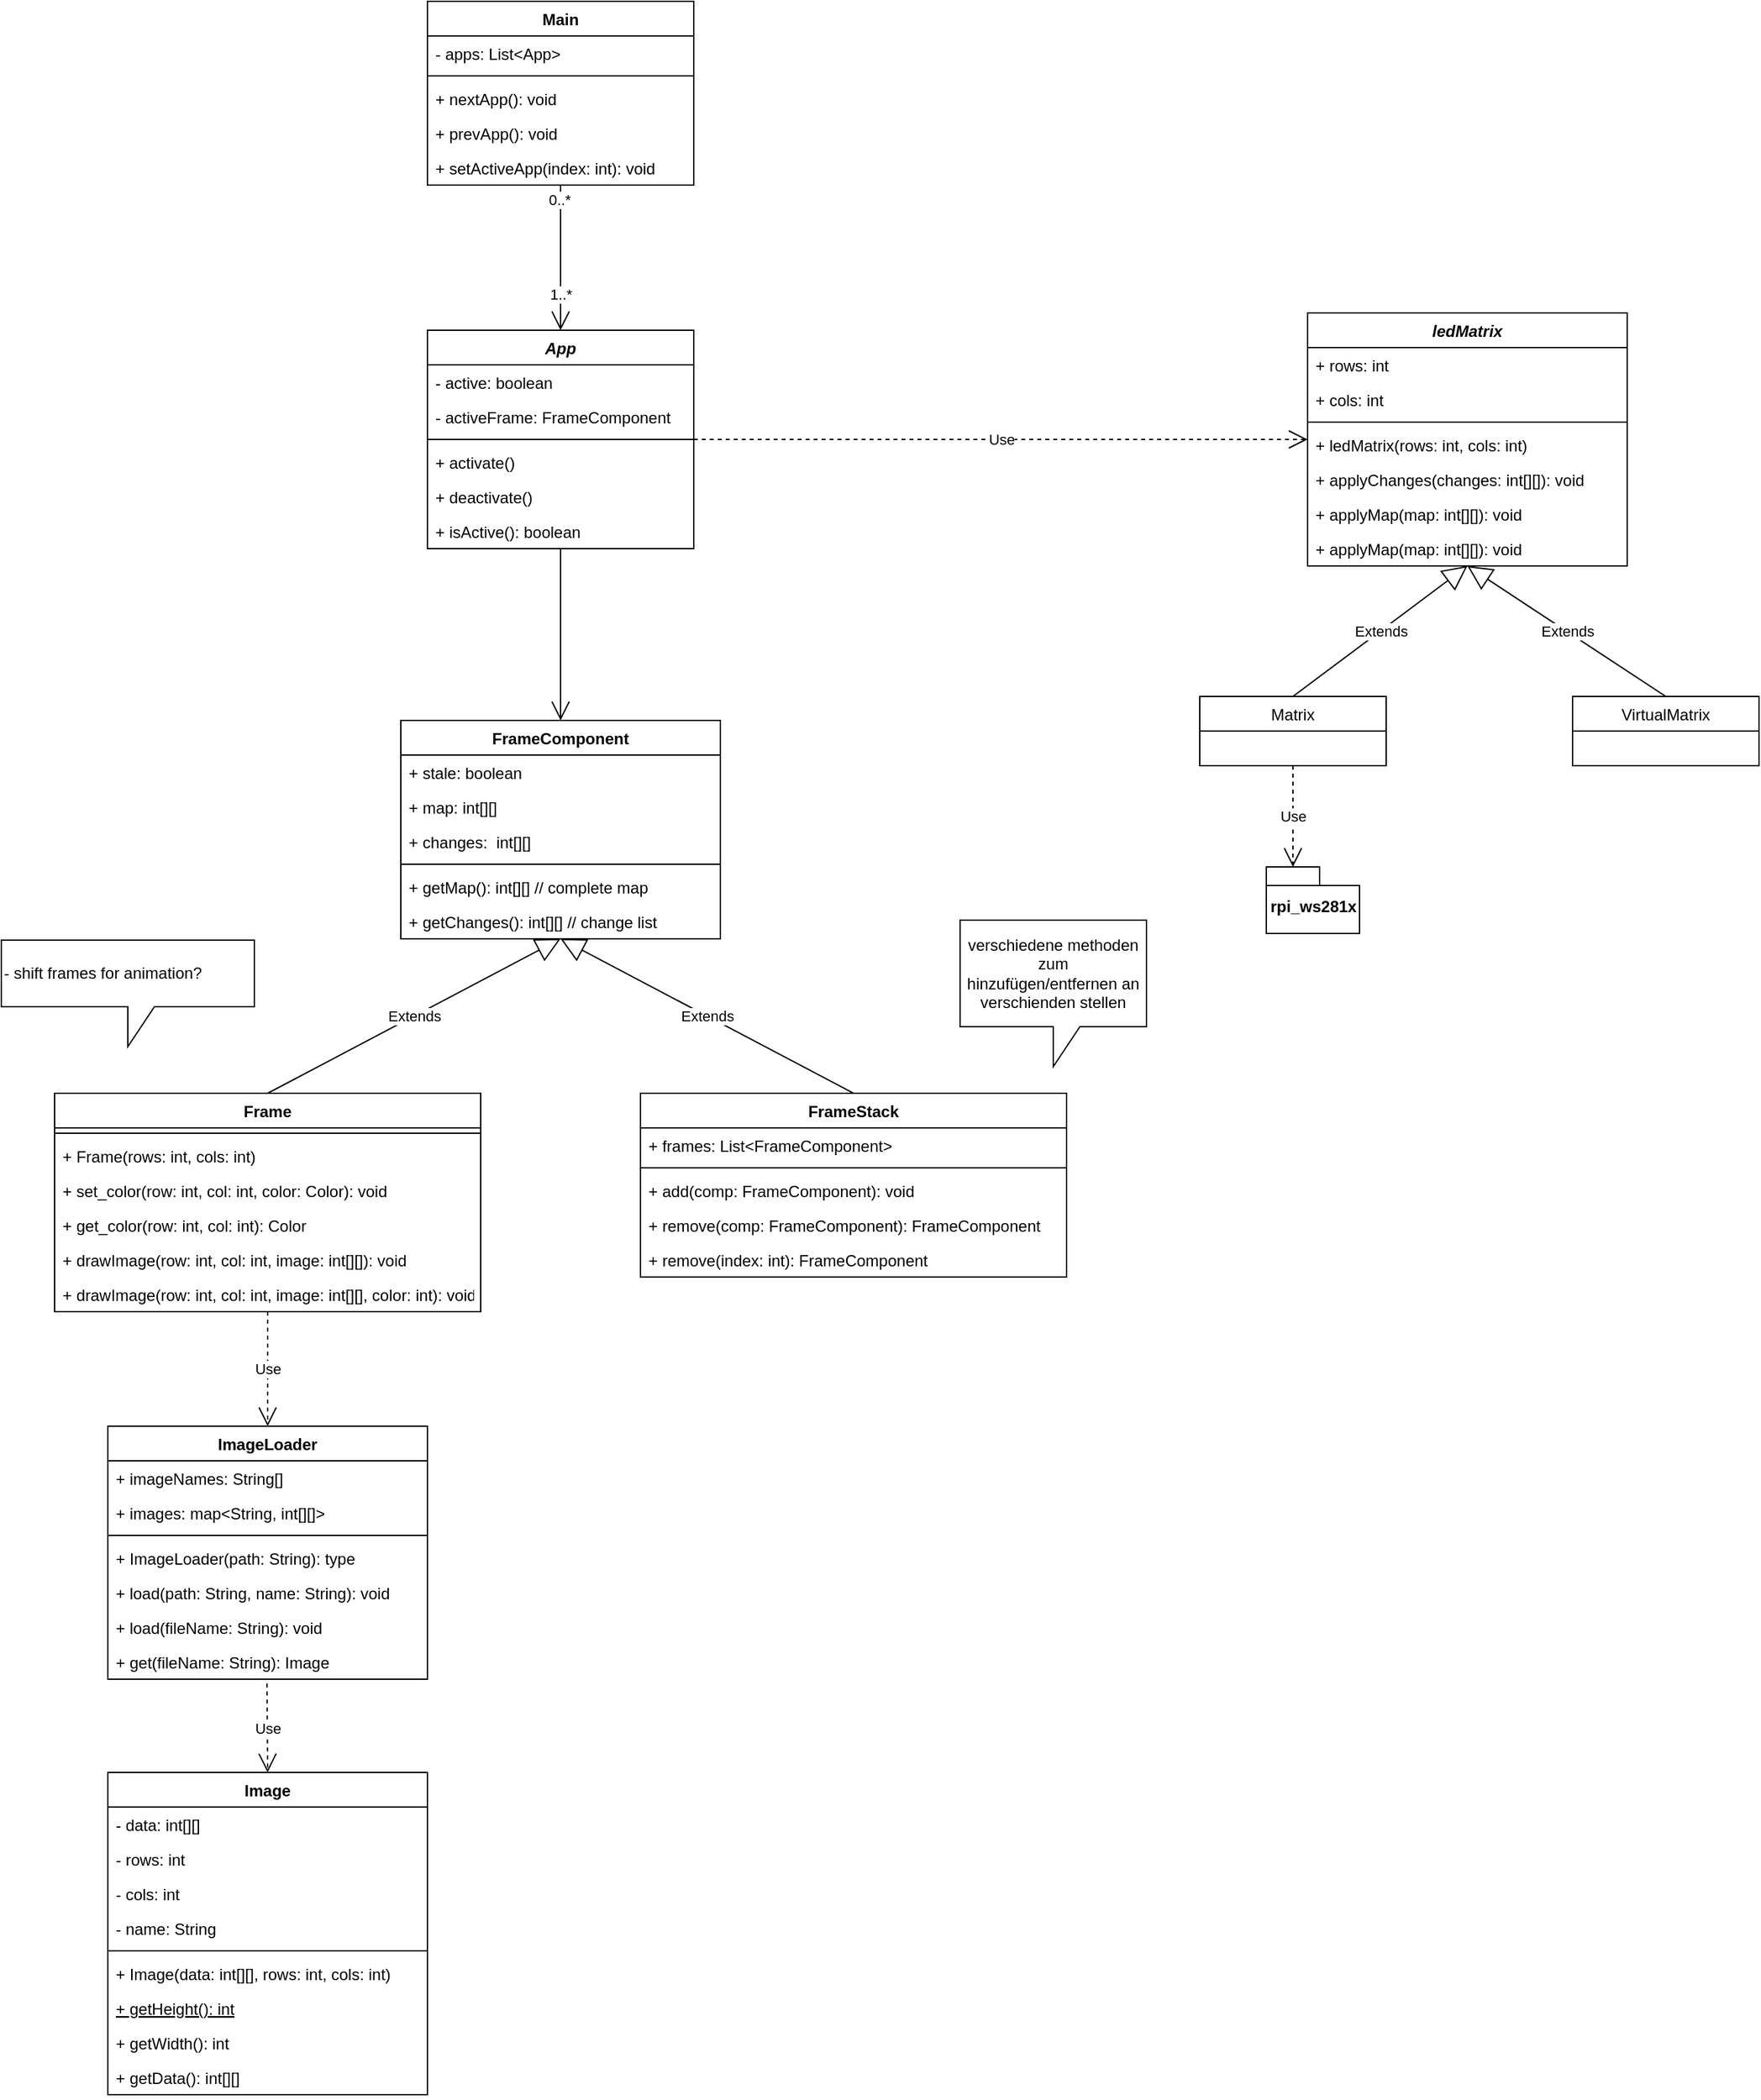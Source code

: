 <mxfile version="14.0.1" type="device"><diagram id="zWd4kCNnbouwcaQfFD9r" name="Page-1"><mxGraphModel dx="2370" dy="1323" grid="1" gridSize="10" guides="1" tooltips="1" connect="1" arrows="1" fold="1" page="1" pageScale="1" pageWidth="827" pageHeight="1169" math="0" shadow="0"><root><mxCell id="0"/><mxCell id="1" parent="0"/><mxCell id="qUtzshRl3Q2rggNu5MX5-23" value="Frame" style="swimlane;fontStyle=1;align=center;verticalAlign=top;childLayout=stackLayout;horizontal=1;startSize=26;horizontalStack=0;resizeParent=1;resizeParentMax=0;resizeLast=0;collapsible=1;marginBottom=0;" parent="1" vertex="1"><mxGeometry x="60" y="830" width="320" height="164" as="geometry"/></mxCell><mxCell id="qUtzshRl3Q2rggNu5MX5-25" value="" style="line;strokeWidth=1;fillColor=none;align=left;verticalAlign=middle;spacingTop=-1;spacingLeft=3;spacingRight=3;rotatable=0;labelPosition=right;points=[];portConstraint=eastwest;" parent="qUtzshRl3Q2rggNu5MX5-23" vertex="1"><mxGeometry y="26" width="320" height="8" as="geometry"/></mxCell><mxCell id="qUtzshRl3Q2rggNu5MX5-26" value="+ Frame(rows: int, cols: int)" style="text;strokeColor=none;fillColor=none;align=left;verticalAlign=top;spacingLeft=4;spacingRight=4;overflow=hidden;rotatable=0;points=[[0,0.5],[1,0.5]];portConstraint=eastwest;" parent="qUtzshRl3Q2rggNu5MX5-23" vertex="1"><mxGeometry y="34" width="320" height="26" as="geometry"/></mxCell><mxCell id="qUtzshRl3Q2rggNu5MX5-27" value="+ set_color(row: int, col: int, color: Color): void" style="text;strokeColor=none;fillColor=none;align=left;verticalAlign=top;spacingLeft=4;spacingRight=4;overflow=hidden;rotatable=0;points=[[0,0.5],[1,0.5]];portConstraint=eastwest;" parent="qUtzshRl3Q2rggNu5MX5-23" vertex="1"><mxGeometry y="60" width="320" height="26" as="geometry"/></mxCell><mxCell id="qUtzshRl3Q2rggNu5MX5-28" value="+ get_color(row: int, col: int): Color" style="text;strokeColor=none;fillColor=none;align=left;verticalAlign=top;spacingLeft=4;spacingRight=4;overflow=hidden;rotatable=0;points=[[0,0.5],[1,0.5]];portConstraint=eastwest;" parent="qUtzshRl3Q2rggNu5MX5-23" vertex="1"><mxGeometry y="86" width="320" height="26" as="geometry"/></mxCell><mxCell id="P6dQW7F-8HOfv62DFW9g-23" value="+ drawImage(row: int, col: int, image: int[][]): void" style="text;strokeColor=none;fillColor=none;align=left;verticalAlign=top;spacingLeft=4;spacingRight=4;overflow=hidden;rotatable=0;points=[[0,0.5],[1,0.5]];portConstraint=eastwest;" vertex="1" parent="qUtzshRl3Q2rggNu5MX5-23"><mxGeometry y="112" width="320" height="26" as="geometry"/></mxCell><mxCell id="P6dQW7F-8HOfv62DFW9g-26" value="+ drawImage(row: int, col: int, image: int[][], color: int): void" style="text;strokeColor=none;fillColor=none;align=left;verticalAlign=top;spacingLeft=4;spacingRight=4;overflow=hidden;rotatable=0;points=[[0,0.5],[1,0.5]];portConstraint=eastwest;" vertex="1" parent="qUtzshRl3Q2rggNu5MX5-23"><mxGeometry y="138" width="320" height="26" as="geometry"/></mxCell><mxCell id="qUtzshRl3Q2rggNu5MX5-29" value="FrameStack" style="swimlane;fontStyle=1;align=center;verticalAlign=top;childLayout=stackLayout;horizontal=1;startSize=26;horizontalStack=0;resizeParent=1;resizeParentMax=0;resizeLast=0;collapsible=1;marginBottom=0;" parent="1" vertex="1"><mxGeometry x="500" y="830" width="320" height="138" as="geometry"/></mxCell><mxCell id="qUtzshRl3Q2rggNu5MX5-30" value="+ frames: List&lt;FrameComponent&gt;" style="text;strokeColor=none;fillColor=none;align=left;verticalAlign=top;spacingLeft=4;spacingRight=4;overflow=hidden;rotatable=0;points=[[0,0.5],[1,0.5]];portConstraint=eastwest;" parent="qUtzshRl3Q2rggNu5MX5-29" vertex="1"><mxGeometry y="26" width="320" height="26" as="geometry"/></mxCell><mxCell id="qUtzshRl3Q2rggNu5MX5-31" value="" style="line;strokeWidth=1;fillColor=none;align=left;verticalAlign=middle;spacingTop=-1;spacingLeft=3;spacingRight=3;rotatable=0;labelPosition=right;points=[];portConstraint=eastwest;" parent="qUtzshRl3Q2rggNu5MX5-29" vertex="1"><mxGeometry y="52" width="320" height="8" as="geometry"/></mxCell><mxCell id="qUtzshRl3Q2rggNu5MX5-32" value="+ add(comp: FrameComponent): void" style="text;strokeColor=none;fillColor=none;align=left;verticalAlign=top;spacingLeft=4;spacingRight=4;overflow=hidden;rotatable=0;points=[[0,0.5],[1,0.5]];portConstraint=eastwest;" parent="qUtzshRl3Q2rggNu5MX5-29" vertex="1"><mxGeometry y="60" width="320" height="26" as="geometry"/></mxCell><mxCell id="qUtzshRl3Q2rggNu5MX5-33" value="+ remove(comp: FrameComponent): FrameComponent" style="text;strokeColor=none;fillColor=none;align=left;verticalAlign=top;spacingLeft=4;spacingRight=4;overflow=hidden;rotatable=0;points=[[0,0.5],[1,0.5]];portConstraint=eastwest;" parent="qUtzshRl3Q2rggNu5MX5-29" vertex="1"><mxGeometry y="86" width="320" height="26" as="geometry"/></mxCell><mxCell id="qUtzshRl3Q2rggNu5MX5-34" value="+ remove(index: int): FrameComponent" style="text;strokeColor=none;fillColor=none;align=left;verticalAlign=top;spacingLeft=4;spacingRight=4;overflow=hidden;rotatable=0;points=[[0,0.5],[1,0.5]];portConstraint=eastwest;" parent="qUtzshRl3Q2rggNu5MX5-29" vertex="1"><mxGeometry y="112" width="320" height="26" as="geometry"/></mxCell><mxCell id="qUtzshRl3Q2rggNu5MX5-35" value="FrameComponent" style="swimlane;fontStyle=1;align=center;verticalAlign=top;childLayout=stackLayout;horizontal=1;startSize=26;horizontalStack=0;resizeParent=1;resizeParentMax=0;resizeLast=0;collapsible=1;marginBottom=0;" parent="1" vertex="1"><mxGeometry x="320" y="550" width="240" height="164" as="geometry"/></mxCell><mxCell id="qUtzshRl3Q2rggNu5MX5-36" value="+ stale: boolean" style="text;strokeColor=none;fillColor=none;align=left;verticalAlign=top;spacingLeft=4;spacingRight=4;overflow=hidden;rotatable=0;points=[[0,0.5],[1,0.5]];portConstraint=eastwest;" parent="qUtzshRl3Q2rggNu5MX5-35" vertex="1"><mxGeometry y="26" width="240" height="26" as="geometry"/></mxCell><mxCell id="qUtzshRl3Q2rggNu5MX5-37" value="+ map: int[][]" style="text;strokeColor=none;fillColor=none;align=left;verticalAlign=top;spacingLeft=4;spacingRight=4;overflow=hidden;rotatable=0;points=[[0,0.5],[1,0.5]];portConstraint=eastwest;fontStyle=0" parent="qUtzshRl3Q2rggNu5MX5-35" vertex="1"><mxGeometry y="52" width="240" height="26" as="geometry"/></mxCell><mxCell id="qUtzshRl3Q2rggNu5MX5-38" value="+ changes:  int[][]" style="text;strokeColor=none;fillColor=none;align=left;verticalAlign=top;spacingLeft=4;spacingRight=4;overflow=hidden;rotatable=0;points=[[0,0.5],[1,0.5]];portConstraint=eastwest;" parent="qUtzshRl3Q2rggNu5MX5-35" vertex="1"><mxGeometry y="78" width="240" height="26" as="geometry"/></mxCell><mxCell id="qUtzshRl3Q2rggNu5MX5-39" value="" style="line;strokeWidth=1;fillColor=none;align=left;verticalAlign=middle;spacingTop=-1;spacingLeft=3;spacingRight=3;rotatable=0;labelPosition=right;points=[];portConstraint=eastwest;" parent="qUtzshRl3Q2rggNu5MX5-35" vertex="1"><mxGeometry y="104" width="240" height="8" as="geometry"/></mxCell><mxCell id="qUtzshRl3Q2rggNu5MX5-40" value="+ getMap(): int[][] // complete map" style="text;strokeColor=none;fillColor=none;align=left;verticalAlign=top;spacingLeft=4;spacingRight=4;overflow=hidden;rotatable=0;points=[[0,0.5],[1,0.5]];portConstraint=eastwest;fontStyle=0" parent="qUtzshRl3Q2rggNu5MX5-35" vertex="1"><mxGeometry y="112" width="240" height="26" as="geometry"/></mxCell><mxCell id="qUtzshRl3Q2rggNu5MX5-45" value="+ getChanges(): int[][] // change list" style="text;strokeColor=none;fillColor=none;align=left;verticalAlign=top;spacingLeft=4;spacingRight=4;overflow=hidden;rotatable=0;points=[[0,0.5],[1,0.5]];portConstraint=eastwest;fontStyle=0" parent="qUtzshRl3Q2rggNu5MX5-35" vertex="1"><mxGeometry y="138" width="240" height="26" as="geometry"/></mxCell><mxCell id="qUtzshRl3Q2rggNu5MX5-41" value="Extends" style="endArrow=block;endSize=16;endFill=0;html=1;exitX=0.5;exitY=0;exitDx=0;exitDy=0;entryX=0.5;entryY=1;entryDx=0;entryDy=0;" parent="1" source="qUtzshRl3Q2rggNu5MX5-23" target="qUtzshRl3Q2rggNu5MX5-35" edge="1"><mxGeometry width="160" relative="1" as="geometry"><mxPoint x="200" y="770" as="sourcePoint"/><mxPoint x="360" y="770" as="targetPoint"/></mxGeometry></mxCell><mxCell id="qUtzshRl3Q2rggNu5MX5-42" value="Extends" style="endArrow=block;endSize=16;endFill=0;html=1;exitX=0.5;exitY=0;exitDx=0;exitDy=0;entryX=0.5;entryY=1;entryDx=0;entryDy=0;" parent="1" source="qUtzshRl3Q2rggNu5MX5-29" target="qUtzshRl3Q2rggNu5MX5-35" edge="1"><mxGeometry width="160" relative="1" as="geometry"><mxPoint x="690" y="730" as="sourcePoint"/><mxPoint x="470" y="760" as="targetPoint"/></mxGeometry></mxCell><mxCell id="qUtzshRl3Q2rggNu5MX5-44" value="verschiedene methoden zum hinzufügen/entfernen an verschienden stellen" style="shape=callout;whiteSpace=wrap;html=1;perimeter=calloutPerimeter;fontColor=#000000;" parent="1" vertex="1"><mxGeometry x="740" y="700" width="140" height="110" as="geometry"/></mxCell><mxCell id="qUtzshRl3Q2rggNu5MX5-46" value="App" style="swimlane;fontStyle=3;align=center;verticalAlign=top;childLayout=stackLayout;horizontal=1;startSize=26;horizontalStack=0;resizeParent=1;resizeParentMax=0;resizeLast=0;collapsible=1;marginBottom=0;fontColor=#000000;" parent="1" vertex="1"><mxGeometry x="340" y="257" width="200" height="164" as="geometry"/></mxCell><mxCell id="qUtzshRl3Q2rggNu5MX5-47" value="- active: boolean" style="text;strokeColor=none;fillColor=none;align=left;verticalAlign=top;spacingLeft=4;spacingRight=4;overflow=hidden;rotatable=0;points=[[0,0.5],[1,0.5]];portConstraint=eastwest;" parent="qUtzshRl3Q2rggNu5MX5-46" vertex="1"><mxGeometry y="26" width="200" height="26" as="geometry"/></mxCell><mxCell id="qUtzshRl3Q2rggNu5MX5-52" value="- activeFrame: FrameComponent" style="text;strokeColor=none;fillColor=none;align=left;verticalAlign=top;spacingLeft=4;spacingRight=4;overflow=hidden;rotatable=0;points=[[0,0.5],[1,0.5]];portConstraint=eastwest;" parent="qUtzshRl3Q2rggNu5MX5-46" vertex="1"><mxGeometry y="52" width="200" height="26" as="geometry"/></mxCell><mxCell id="qUtzshRl3Q2rggNu5MX5-48" value="" style="line;strokeWidth=1;fillColor=none;align=left;verticalAlign=middle;spacingTop=-1;spacingLeft=3;spacingRight=3;rotatable=0;labelPosition=right;points=[];portConstraint=eastwest;" parent="qUtzshRl3Q2rggNu5MX5-46" vertex="1"><mxGeometry y="78" width="200" height="8" as="geometry"/></mxCell><mxCell id="qUtzshRl3Q2rggNu5MX5-49" value="+ activate()" style="text;strokeColor=none;fillColor=none;align=left;verticalAlign=top;spacingLeft=4;spacingRight=4;overflow=hidden;rotatable=0;points=[[0,0.5],[1,0.5]];portConstraint=eastwest;" parent="qUtzshRl3Q2rggNu5MX5-46" vertex="1"><mxGeometry y="86" width="200" height="26" as="geometry"/></mxCell><mxCell id="qUtzshRl3Q2rggNu5MX5-50" value="+ deactivate()" style="text;strokeColor=none;fillColor=none;align=left;verticalAlign=top;spacingLeft=4;spacingRight=4;overflow=hidden;rotatable=0;points=[[0,0.5],[1,0.5]];portConstraint=eastwest;" parent="qUtzshRl3Q2rggNu5MX5-46" vertex="1"><mxGeometry y="112" width="200" height="26" as="geometry"/></mxCell><mxCell id="qUtzshRl3Q2rggNu5MX5-51" value="+ isActive(): boolean" style="text;strokeColor=none;fillColor=none;align=left;verticalAlign=top;spacingLeft=4;spacingRight=4;overflow=hidden;rotatable=0;points=[[0,0.5],[1,0.5]];portConstraint=eastwest;" parent="qUtzshRl3Q2rggNu5MX5-46" vertex="1"><mxGeometry y="138" width="200" height="26" as="geometry"/></mxCell><mxCell id="qUtzshRl3Q2rggNu5MX5-54" value="" style="endArrow=open;endFill=1;endSize=12;html=1;fontColor=#000000;entryX=0.5;entryY=0;entryDx=0;entryDy=0;exitX=0.5;exitY=1;exitDx=0;exitDy=0;" parent="1" source="qUtzshRl3Q2rggNu5MX5-46" target="qUtzshRl3Q2rggNu5MX5-35" edge="1"><mxGeometry width="160" relative="1" as="geometry"><mxPoint x="490" y="320" as="sourcePoint"/><mxPoint x="590" y="410" as="targetPoint"/></mxGeometry></mxCell><mxCell id="qUtzshRl3Q2rggNu5MX5-55" value="Main" style="swimlane;fontStyle=1;align=center;verticalAlign=top;childLayout=stackLayout;horizontal=1;startSize=26;horizontalStack=0;resizeParent=1;resizeParentMax=0;resizeLast=0;collapsible=1;marginBottom=0;fontColor=#000000;" parent="1" vertex="1"><mxGeometry x="340" y="10" width="200" height="138" as="geometry"/></mxCell><mxCell id="qUtzshRl3Q2rggNu5MX5-56" value="- apps: List&lt;App&gt;" style="text;strokeColor=none;fillColor=none;align=left;verticalAlign=top;spacingLeft=4;spacingRight=4;overflow=hidden;rotatable=0;points=[[0,0.5],[1,0.5]];portConstraint=eastwest;" parent="qUtzshRl3Q2rggNu5MX5-55" vertex="1"><mxGeometry y="26" width="200" height="26" as="geometry"/></mxCell><mxCell id="qUtzshRl3Q2rggNu5MX5-57" value="" style="line;strokeWidth=1;fillColor=none;align=left;verticalAlign=middle;spacingTop=-1;spacingLeft=3;spacingRight=3;rotatable=0;labelPosition=right;points=[];portConstraint=eastwest;" parent="qUtzshRl3Q2rggNu5MX5-55" vertex="1"><mxGeometry y="52" width="200" height="8" as="geometry"/></mxCell><mxCell id="qUtzshRl3Q2rggNu5MX5-59" value="+ nextApp(): void" style="text;strokeColor=none;fillColor=none;align=left;verticalAlign=top;spacingLeft=4;spacingRight=4;overflow=hidden;rotatable=0;points=[[0,0.5],[1,0.5]];portConstraint=eastwest;" parent="qUtzshRl3Q2rggNu5MX5-55" vertex="1"><mxGeometry y="60" width="200" height="26" as="geometry"/></mxCell><mxCell id="qUtzshRl3Q2rggNu5MX5-58" value="+ prevApp(): void" style="text;strokeColor=none;fillColor=none;align=left;verticalAlign=top;spacingLeft=4;spacingRight=4;overflow=hidden;rotatable=0;points=[[0,0.5],[1,0.5]];portConstraint=eastwest;" parent="qUtzshRl3Q2rggNu5MX5-55" vertex="1"><mxGeometry y="86" width="200" height="26" as="geometry"/></mxCell><mxCell id="qUtzshRl3Q2rggNu5MX5-60" value="+ setActiveApp(index: int): void" style="text;strokeColor=none;fillColor=none;align=left;verticalAlign=top;spacingLeft=4;spacingRight=4;overflow=hidden;rotatable=0;points=[[0,0.5],[1,0.5]];portConstraint=eastwest;" parent="qUtzshRl3Q2rggNu5MX5-55" vertex="1"><mxGeometry y="112" width="200" height="26" as="geometry"/></mxCell><mxCell id="qUtzshRl3Q2rggNu5MX5-61" value="1..*" style="endArrow=open;endFill=1;endSize=12;html=1;fontColor=#000000;entryX=0.5;entryY=0;entryDx=0;entryDy=0;exitX=0.5;exitY=1;exitDx=0;exitDy=0;" parent="1" source="qUtzshRl3Q2rggNu5MX5-55" target="qUtzshRl3Q2rggNu5MX5-46" edge="1"><mxGeometry x="0.505" width="160" relative="1" as="geometry"><mxPoint x="630" y="160" as="sourcePoint"/><mxPoint x="590" y="296" as="targetPoint"/><mxPoint as="offset"/></mxGeometry></mxCell><mxCell id="P6dQW7F-8HOfv62DFW9g-44" value="0..*" style="edgeLabel;html=1;align=center;verticalAlign=middle;resizable=0;points=[];" vertex="1" connectable="0" parent="qUtzshRl3Q2rggNu5MX5-61"><mxGeometry x="-0.804" y="-1" relative="1" as="geometry"><mxPoint as="offset"/></mxGeometry></mxCell><mxCell id="P6dQW7F-8HOfv62DFW9g-5" value="ledMatrix" style="swimlane;fontStyle=3;align=center;verticalAlign=top;childLayout=stackLayout;horizontal=1;startSize=26;horizontalStack=0;resizeParent=1;resizeParentMax=0;resizeLast=0;collapsible=1;marginBottom=0;" vertex="1" parent="1"><mxGeometry x="1001" y="244" width="240" height="190" as="geometry"/></mxCell><mxCell id="P6dQW7F-8HOfv62DFW9g-6" value="+ rows: int&#10;" style="text;strokeColor=none;fillColor=none;align=left;verticalAlign=top;spacingLeft=4;spacingRight=4;overflow=hidden;rotatable=0;points=[[0,0.5],[1,0.5]];portConstraint=eastwest;" vertex="1" parent="P6dQW7F-8HOfv62DFW9g-5"><mxGeometry y="26" width="240" height="26" as="geometry"/></mxCell><mxCell id="P6dQW7F-8HOfv62DFW9g-25" value="+ cols: int" style="text;strokeColor=none;fillColor=none;align=left;verticalAlign=top;spacingLeft=4;spacingRight=4;overflow=hidden;rotatable=0;points=[[0,0.5],[1,0.5]];portConstraint=eastwest;" vertex="1" parent="P6dQW7F-8HOfv62DFW9g-5"><mxGeometry y="52" width="240" height="26" as="geometry"/></mxCell><mxCell id="P6dQW7F-8HOfv62DFW9g-7" value="" style="line;strokeWidth=1;fillColor=none;align=left;verticalAlign=middle;spacingTop=-1;spacingLeft=3;spacingRight=3;rotatable=0;labelPosition=right;points=[];portConstraint=eastwest;" vertex="1" parent="P6dQW7F-8HOfv62DFW9g-5"><mxGeometry y="78" width="240" height="8" as="geometry"/></mxCell><mxCell id="P6dQW7F-8HOfv62DFW9g-8" value="+ ledMatrix(rows: int, cols: int)" style="text;strokeColor=none;fillColor=none;align=left;verticalAlign=top;spacingLeft=4;spacingRight=4;overflow=hidden;rotatable=0;points=[[0,0.5],[1,0.5]];portConstraint=eastwest;" vertex="1" parent="P6dQW7F-8HOfv62DFW9g-5"><mxGeometry y="86" width="240" height="26" as="geometry"/></mxCell><mxCell id="P6dQW7F-8HOfv62DFW9g-14" value="+ applyChanges(changes: int[][]): void" style="text;strokeColor=none;fillColor=none;align=left;verticalAlign=top;spacingLeft=4;spacingRight=4;overflow=hidden;rotatable=0;points=[[0,0.5],[1,0.5]];portConstraint=eastwest;" vertex="1" parent="P6dQW7F-8HOfv62DFW9g-5"><mxGeometry y="112" width="240" height="26" as="geometry"/></mxCell><mxCell id="P6dQW7F-8HOfv62DFW9g-24" value="+ applyMap(map: int[][]): void" style="text;strokeColor=none;fillColor=none;align=left;verticalAlign=top;spacingLeft=4;spacingRight=4;overflow=hidden;rotatable=0;points=[[0,0.5],[1,0.5]];portConstraint=eastwest;" vertex="1" parent="P6dQW7F-8HOfv62DFW9g-5"><mxGeometry y="138" width="240" height="26" as="geometry"/></mxCell><mxCell id="P6dQW7F-8HOfv62DFW9g-9" value="+ applyMap(map: int[][]): void" style="text;strokeColor=none;fillColor=none;align=left;verticalAlign=top;spacingLeft=4;spacingRight=4;overflow=hidden;rotatable=0;points=[[0,0.5],[1,0.5]];portConstraint=eastwest;" vertex="1" parent="P6dQW7F-8HOfv62DFW9g-5"><mxGeometry y="164" width="240" height="26" as="geometry"/></mxCell><mxCell id="P6dQW7F-8HOfv62DFW9g-10" value="Matrix" style="swimlane;fontStyle=0;childLayout=stackLayout;horizontal=1;startSize=26;fillColor=none;horizontalStack=0;resizeParent=1;resizeParentMax=0;resizeLast=0;collapsible=1;marginBottom=0;" vertex="1" parent="1"><mxGeometry x="920" y="532" width="140" height="52" as="geometry"/></mxCell><mxCell id="P6dQW7F-8HOfv62DFW9g-15" value="VirtualMatrix" style="swimlane;fontStyle=0;childLayout=stackLayout;horizontal=1;startSize=26;fillColor=none;horizontalStack=0;resizeParent=1;resizeParentMax=0;resizeLast=0;collapsible=1;marginBottom=0;" vertex="1" parent="1"><mxGeometry x="1200" y="532" width="140" height="52" as="geometry"/></mxCell><mxCell id="P6dQW7F-8HOfv62DFW9g-16" value="rpi_ws281x" style="shape=folder;fontStyle=1;spacingTop=10;tabWidth=40;tabHeight=14;tabPosition=left;html=1;" vertex="1" parent="1"><mxGeometry x="970" y="660" width="70" height="50" as="geometry"/></mxCell><mxCell id="P6dQW7F-8HOfv62DFW9g-18" value="Extends" style="endArrow=block;endSize=16;endFill=0;html=1;exitX=0.5;exitY=0;exitDx=0;exitDy=0;entryX=0.5;entryY=1;entryDx=0;entryDy=0;" edge="1" parent="1" source="P6dQW7F-8HOfv62DFW9g-10" target="P6dQW7F-8HOfv62DFW9g-5"><mxGeometry width="160" relative="1" as="geometry"><mxPoint x="990" y="640" as="sourcePoint"/><mxPoint x="1090" y="500" as="targetPoint"/></mxGeometry></mxCell><mxCell id="P6dQW7F-8HOfv62DFW9g-19" value="Extends" style="endArrow=block;endSize=16;endFill=0;html=1;exitX=0.5;exitY=0;exitDx=0;exitDy=0;entryX=0.5;entryY=1;entryDx=0;entryDy=0;" edge="1" parent="1" source="P6dQW7F-8HOfv62DFW9g-15" target="P6dQW7F-8HOfv62DFW9g-5"><mxGeometry width="160" relative="1" as="geometry"><mxPoint x="1040" y="584" as="sourcePoint"/><mxPoint x="1130" y="510" as="targetPoint"/></mxGeometry></mxCell><mxCell id="P6dQW7F-8HOfv62DFW9g-20" value="Use" style="endArrow=open;endSize=12;dashed=1;html=1;exitX=0.5;exitY=1;exitDx=0;exitDy=0;entryX=0;entryY=0;entryDx=20;entryDy=0;entryPerimeter=0;" edge="1" parent="1" source="P6dQW7F-8HOfv62DFW9g-10" target="P6dQW7F-8HOfv62DFW9g-16"><mxGeometry width="160" relative="1" as="geometry"><mxPoint x="990" y="630" as="sourcePoint"/><mxPoint x="1150" y="630" as="targetPoint"/></mxGeometry></mxCell><mxCell id="P6dQW7F-8HOfv62DFW9g-21" value="Use" style="endArrow=open;endSize=12;dashed=1;html=1;exitX=1;exitY=0.5;exitDx=0;exitDy=0;entryX=0;entryY=0.5;entryDx=0;entryDy=0;" edge="1" parent="1" source="qUtzshRl3Q2rggNu5MX5-46" target="P6dQW7F-8HOfv62DFW9g-5"><mxGeometry width="160" relative="1" as="geometry"><mxPoint x="560" y="340" as="sourcePoint"/><mxPoint x="970" y="342" as="targetPoint"/></mxGeometry></mxCell><mxCell id="P6dQW7F-8HOfv62DFW9g-28" value="- shift frames for animation?" style="shape=callout;whiteSpace=wrap;html=1;perimeter=calloutPerimeter;align=left;" vertex="1" parent="1"><mxGeometry x="20" y="715" width="190" height="80" as="geometry"/></mxCell><mxCell id="P6dQW7F-8HOfv62DFW9g-29" value="ImageLoader" style="swimlane;fontStyle=1;align=center;verticalAlign=top;childLayout=stackLayout;horizontal=1;startSize=26;horizontalStack=0;resizeParent=1;resizeParentMax=0;resizeLast=0;collapsible=1;marginBottom=0;" vertex="1" parent="1"><mxGeometry x="100" y="1080" width="240" height="190" as="geometry"/></mxCell><mxCell id="P6dQW7F-8HOfv62DFW9g-30" value="+ imageNames: String[]" style="text;strokeColor=none;fillColor=none;align=left;verticalAlign=top;spacingLeft=4;spacingRight=4;overflow=hidden;rotatable=0;points=[[0,0.5],[1,0.5]];portConstraint=eastwest;" vertex="1" parent="P6dQW7F-8HOfv62DFW9g-29"><mxGeometry y="26" width="240" height="26" as="geometry"/></mxCell><mxCell id="P6dQW7F-8HOfv62DFW9g-41" value="+ images: map&lt;String, int[][]&gt;" style="text;strokeColor=none;fillColor=none;align=left;verticalAlign=top;spacingLeft=4;spacingRight=4;overflow=hidden;rotatable=0;points=[[0,0.5],[1,0.5]];portConstraint=eastwest;" vertex="1" parent="P6dQW7F-8HOfv62DFW9g-29"><mxGeometry y="52" width="240" height="26" as="geometry"/></mxCell><mxCell id="P6dQW7F-8HOfv62DFW9g-31" value="" style="line;strokeWidth=1;fillColor=none;align=left;verticalAlign=middle;spacingTop=-1;spacingLeft=3;spacingRight=3;rotatable=0;labelPosition=right;points=[];portConstraint=eastwest;" vertex="1" parent="P6dQW7F-8HOfv62DFW9g-29"><mxGeometry y="78" width="240" height="8" as="geometry"/></mxCell><mxCell id="P6dQW7F-8HOfv62DFW9g-32" value="+ ImageLoader(path: String): type" style="text;strokeColor=none;fillColor=none;align=left;verticalAlign=top;spacingLeft=4;spacingRight=4;overflow=hidden;rotatable=0;points=[[0,0.5],[1,0.5]];portConstraint=eastwest;" vertex="1" parent="P6dQW7F-8HOfv62DFW9g-29"><mxGeometry y="86" width="240" height="26" as="geometry"/></mxCell><mxCell id="P6dQW7F-8HOfv62DFW9g-33" value="+ load(path: String, name: String): void" style="text;strokeColor=none;fillColor=none;align=left;verticalAlign=top;spacingLeft=4;spacingRight=4;overflow=hidden;rotatable=0;points=[[0,0.5],[1,0.5]];portConstraint=eastwest;fontStyle=0" vertex="1" parent="P6dQW7F-8HOfv62DFW9g-29"><mxGeometry y="112" width="240" height="26" as="geometry"/></mxCell><mxCell id="P6dQW7F-8HOfv62DFW9g-39" value="+ load(fileName: String): void" style="text;strokeColor=none;fillColor=none;align=left;verticalAlign=top;spacingLeft=4;spacingRight=4;overflow=hidden;rotatable=0;points=[[0,0.5],[1,0.5]];portConstraint=eastwest;fontStyle=0" vertex="1" parent="P6dQW7F-8HOfv62DFW9g-29"><mxGeometry y="138" width="240" height="26" as="geometry"/></mxCell><mxCell id="P6dQW7F-8HOfv62DFW9g-40" value="+ get(fileName: String): Image" style="text;strokeColor=none;fillColor=none;align=left;verticalAlign=top;spacingLeft=4;spacingRight=4;overflow=hidden;rotatable=0;points=[[0,0.5],[1,0.5]];portConstraint=eastwest;fontStyle=0" vertex="1" parent="P6dQW7F-8HOfv62DFW9g-29"><mxGeometry y="164" width="240" height="26" as="geometry"/></mxCell><mxCell id="P6dQW7F-8HOfv62DFW9g-42" value="Use" style="endArrow=open;endSize=12;dashed=1;html=1;exitX=0.5;exitY=1;exitDx=0;exitDy=0;entryX=0.5;entryY=0;entryDx=0;entryDy=0;" edge="1" parent="1" source="qUtzshRl3Q2rggNu5MX5-23" target="P6dQW7F-8HOfv62DFW9g-29"><mxGeometry width="160" relative="1" as="geometry"><mxPoint x="210" y="1030" as="sourcePoint"/><mxPoint x="340" y="1090" as="targetPoint"/></mxGeometry></mxCell><mxCell id="P6dQW7F-8HOfv62DFW9g-45" value="Image" style="swimlane;fontStyle=1;align=center;verticalAlign=top;childLayout=stackLayout;horizontal=1;startSize=26;horizontalStack=0;resizeParent=1;resizeParentMax=0;resizeLast=0;collapsible=1;marginBottom=0;" vertex="1" parent="1"><mxGeometry x="100" y="1340" width="240" height="242" as="geometry"/></mxCell><mxCell id="P6dQW7F-8HOfv62DFW9g-46" value="- data: int[][]" style="text;strokeColor=none;fillColor=none;align=left;verticalAlign=top;spacingLeft=4;spacingRight=4;overflow=hidden;rotatable=0;points=[[0,0.5],[1,0.5]];portConstraint=eastwest;" vertex="1" parent="P6dQW7F-8HOfv62DFW9g-45"><mxGeometry y="26" width="240" height="26" as="geometry"/></mxCell><mxCell id="P6dQW7F-8HOfv62DFW9g-47" value="- rows: int&#10;" style="text;strokeColor=none;fillColor=none;align=left;verticalAlign=top;spacingLeft=4;spacingRight=4;overflow=hidden;rotatable=0;points=[[0,0.5],[1,0.5]];portConstraint=eastwest;" vertex="1" parent="P6dQW7F-8HOfv62DFW9g-45"><mxGeometry y="52" width="240" height="26" as="geometry"/></mxCell><mxCell id="P6dQW7F-8HOfv62DFW9g-53" value="- cols: int&#10;" style="text;strokeColor=none;fillColor=none;align=left;verticalAlign=top;spacingLeft=4;spacingRight=4;overflow=hidden;rotatable=0;points=[[0,0.5],[1,0.5]];portConstraint=eastwest;" vertex="1" parent="P6dQW7F-8HOfv62DFW9g-45"><mxGeometry y="78" width="240" height="26" as="geometry"/></mxCell><mxCell id="P6dQW7F-8HOfv62DFW9g-54" value="- name: String&#10;" style="text;strokeColor=none;fillColor=none;align=left;verticalAlign=top;spacingLeft=4;spacingRight=4;overflow=hidden;rotatable=0;points=[[0,0.5],[1,0.5]];portConstraint=eastwest;" vertex="1" parent="P6dQW7F-8HOfv62DFW9g-45"><mxGeometry y="104" width="240" height="26" as="geometry"/></mxCell><mxCell id="P6dQW7F-8HOfv62DFW9g-48" value="" style="line;strokeWidth=1;fillColor=none;align=left;verticalAlign=middle;spacingTop=-1;spacingLeft=3;spacingRight=3;rotatable=0;labelPosition=right;points=[];portConstraint=eastwest;" vertex="1" parent="P6dQW7F-8HOfv62DFW9g-45"><mxGeometry y="130" width="240" height="8" as="geometry"/></mxCell><mxCell id="P6dQW7F-8HOfv62DFW9g-49" value="+ Image(data: int[][], rows: int, cols: int)" style="text;strokeColor=none;fillColor=none;align=left;verticalAlign=top;spacingLeft=4;spacingRight=4;overflow=hidden;rotatable=0;points=[[0,0.5],[1,0.5]];portConstraint=eastwest;" vertex="1" parent="P6dQW7F-8HOfv62DFW9g-45"><mxGeometry y="138" width="240" height="26" as="geometry"/></mxCell><mxCell id="P6dQW7F-8HOfv62DFW9g-50" value="+ getHeight(): int" style="text;strokeColor=none;fillColor=none;align=left;verticalAlign=top;spacingLeft=4;spacingRight=4;overflow=hidden;rotatable=0;points=[[0,0.5],[1,0.5]];portConstraint=eastwest;fontStyle=4" vertex="1" parent="P6dQW7F-8HOfv62DFW9g-45"><mxGeometry y="164" width="240" height="26" as="geometry"/></mxCell><mxCell id="P6dQW7F-8HOfv62DFW9g-51" value="+ getWidth(): int" style="text;strokeColor=none;fillColor=none;align=left;verticalAlign=top;spacingLeft=4;spacingRight=4;overflow=hidden;rotatable=0;points=[[0,0.5],[1,0.5]];portConstraint=eastwest;fontStyle=0" vertex="1" parent="P6dQW7F-8HOfv62DFW9g-45"><mxGeometry y="190" width="240" height="26" as="geometry"/></mxCell><mxCell id="P6dQW7F-8HOfv62DFW9g-52" value="+ getData(): int[][]" style="text;strokeColor=none;fillColor=none;align=left;verticalAlign=top;spacingLeft=4;spacingRight=4;overflow=hidden;rotatable=0;points=[[0,0.5],[1,0.5]];portConstraint=eastwest;fontStyle=0" vertex="1" parent="P6dQW7F-8HOfv62DFW9g-45"><mxGeometry y="216" width="240" height="26" as="geometry"/></mxCell><mxCell id="P6dQW7F-8HOfv62DFW9g-57" value="Use" style="endArrow=open;endSize=12;dashed=1;html=1;entryX=0.5;entryY=0;entryDx=0;entryDy=0;exitX=0.498;exitY=1.123;exitDx=0;exitDy=0;exitPerimeter=0;" edge="1" parent="1" source="P6dQW7F-8HOfv62DFW9g-40" target="P6dQW7F-8HOfv62DFW9g-45"><mxGeometry width="160" relative="1" as="geometry"><mxPoint x="220" y="1300" as="sourcePoint"/><mxPoint x="500" y="1190" as="targetPoint"/></mxGeometry></mxCell></root></mxGraphModel></diagram></mxfile>